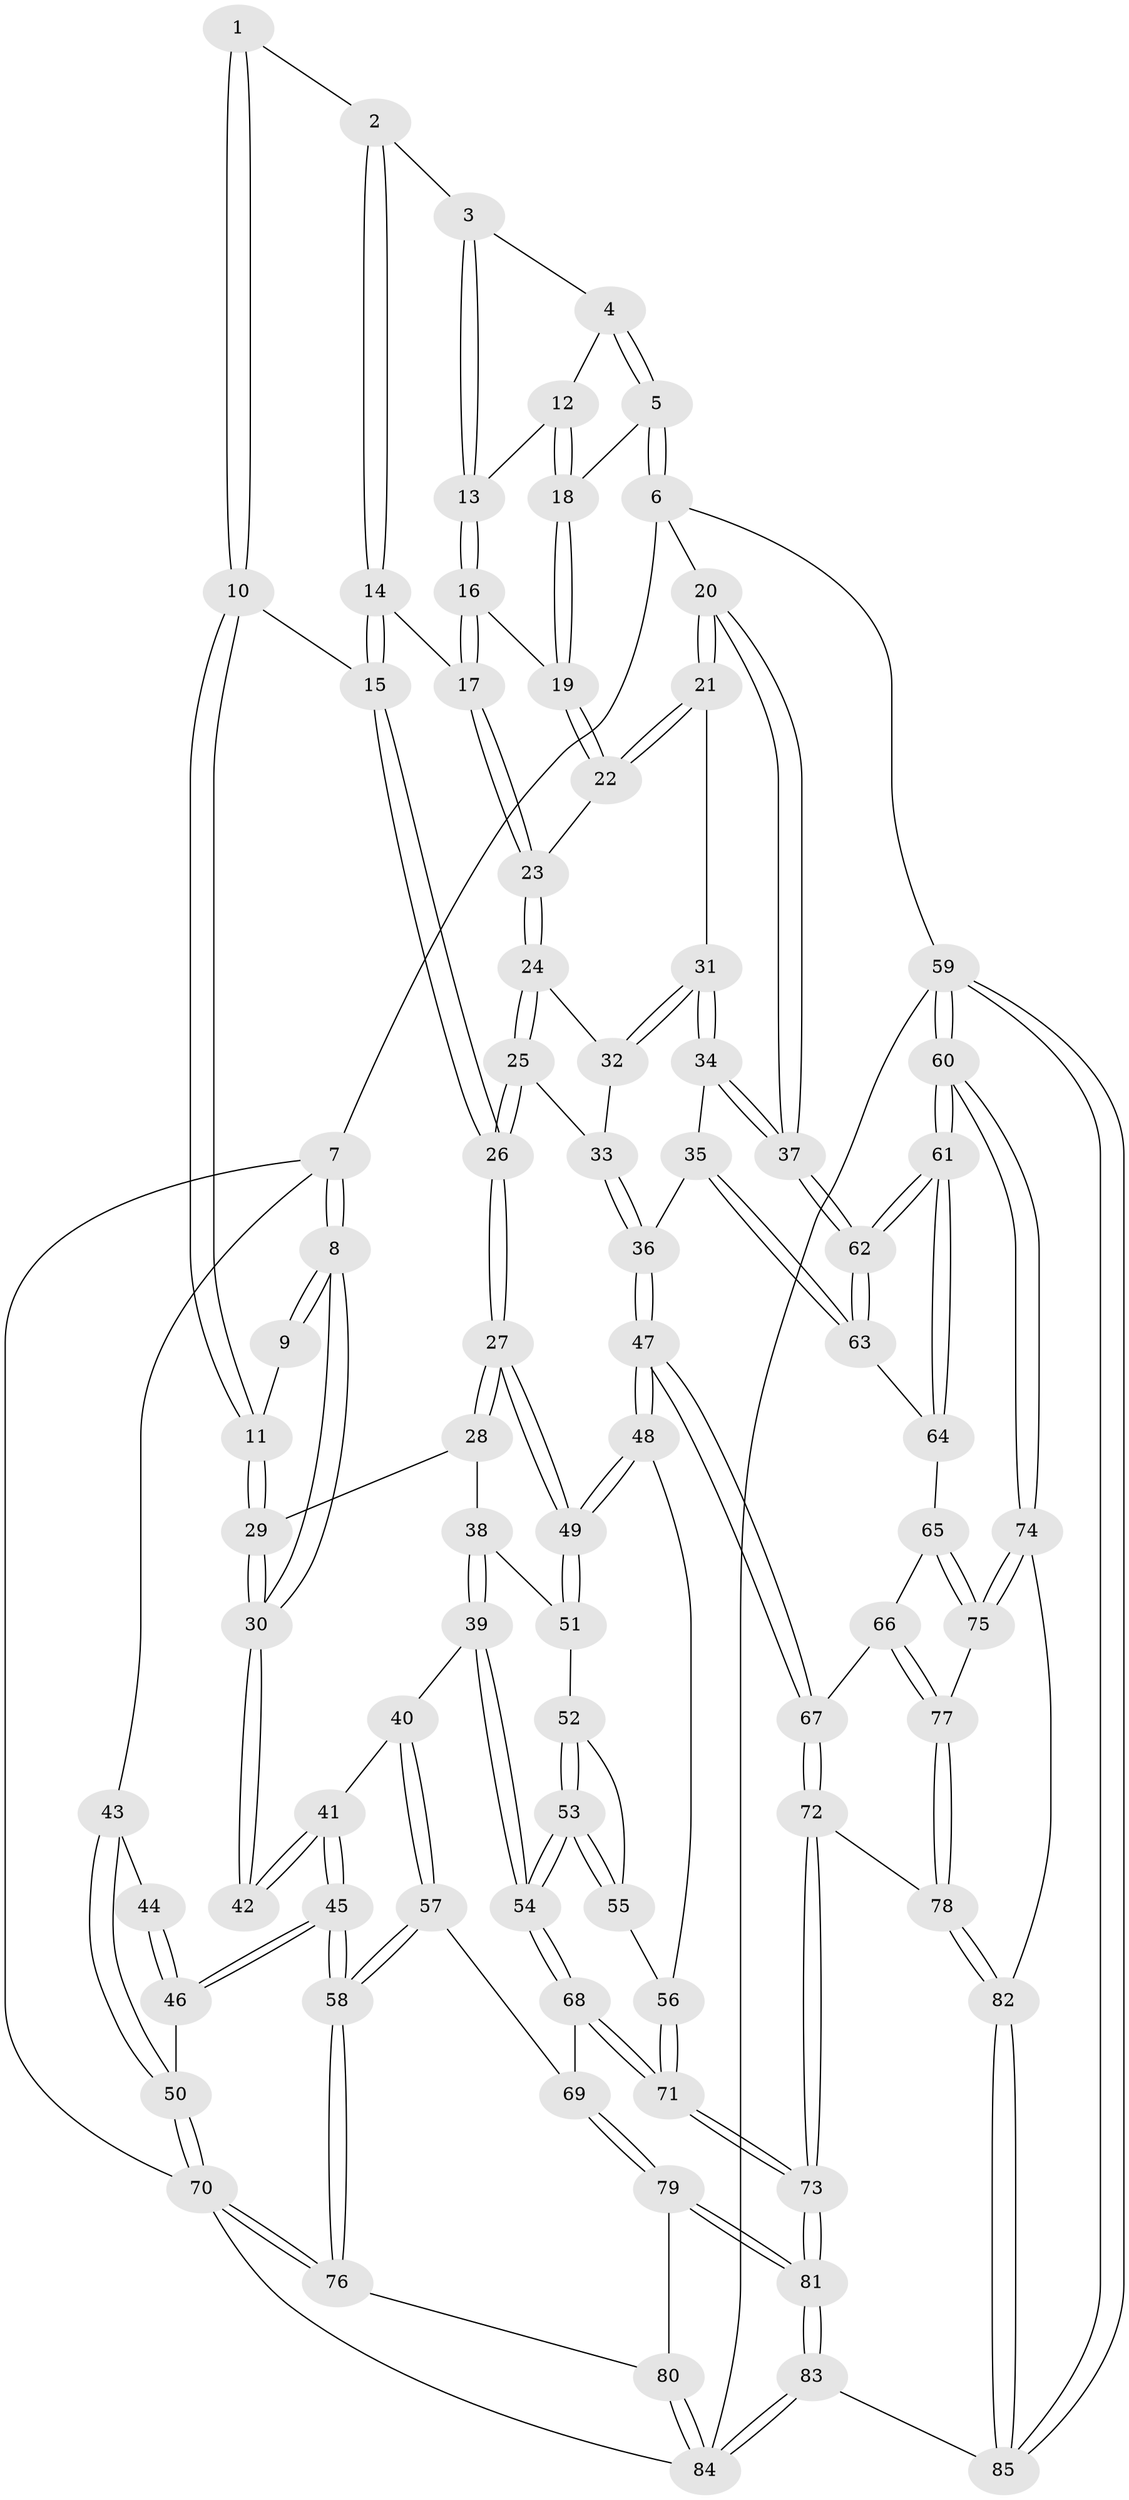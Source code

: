 // coarse degree distribution, {4: 0.29411764705882354, 3: 0.2549019607843137, 5: 0.17647058823529413, 7: 0.0784313725490196, 6: 0.17647058823529413, 2: 0.0196078431372549}
// Generated by graph-tools (version 1.1) at 2025/21/03/04/25 18:21:17]
// undirected, 85 vertices, 209 edges
graph export_dot {
graph [start="1"]
  node [color=gray90,style=filled];
  1 [pos="+0.4468720511765246+0"];
  2 [pos="+0.6995352342916936+0"];
  3 [pos="+0.7356372364648054+0"];
  4 [pos="+0.9133395176768107+0"];
  5 [pos="+1+0"];
  6 [pos="+1+0"];
  7 [pos="+0+0"];
  8 [pos="+0+0"];
  9 [pos="+0.24956225026098308+0"];
  10 [pos="+0.46595647241258265+0.13178448754048092"];
  11 [pos="+0.31049770803329707+0.15023883510133765"];
  12 [pos="+0.8515468024805526+0.06142504068914522"];
  13 [pos="+0.8219955255379453+0.08087300124109553"];
  14 [pos="+0.6542711870611249+0.08044263185255501"];
  15 [pos="+0.5561134418039158+0.15848864358595627"];
  16 [pos="+0.8115962641422362+0.08950445796257715"];
  17 [pos="+0.7366548119162966+0.13376694404028053"];
  18 [pos="+0.893654265519+0.10474631215264989"];
  19 [pos="+0.8964779501905895+0.12200557009917094"];
  20 [pos="+1+0.18220867230386822"];
  21 [pos="+1+0.1929837074734572"];
  22 [pos="+0.9123407074568111+0.17781890409012865"];
  23 [pos="+0.8097874171692199+0.22241597907840896"];
  24 [pos="+0.7998630353283918+0.2797687910532246"];
  25 [pos="+0.6339892537579336+0.34917494799577947"];
  26 [pos="+0.5756861258445956+0.3630679628577187"];
  27 [pos="+0.5710968359563153+0.3713687899200259"];
  28 [pos="+0.2562249879524465+0.26371424318259123"];
  29 [pos="+0.2318947755811736+0.24361537817039128"];
  30 [pos="+0.22665294877193146+0.24499819169071138"];
  31 [pos="+0.8529066696686128+0.34977064943061525"];
  32 [pos="+0.8435284048500676+0.34160847997144744"];
  33 [pos="+0.7615623883262839+0.41440831926945776"];
  34 [pos="+0.8808724841785696+0.3927404170663952"];
  35 [pos="+0.8686031502668328+0.4578765405761756"];
  36 [pos="+0.7623998054160888+0.4448624000287545"];
  37 [pos="+1+0.3663011155414462"];
  38 [pos="+0.35354554091550855+0.43058790509896855"];
  39 [pos="+0.30304094996694403+0.4987103547689834"];
  40 [pos="+0.2494670462680752+0.47615706329074614"];
  41 [pos="+0.2176920452184934+0.435195232931122"];
  42 [pos="+0.20140548131101565+0.2689219807719734"];
  43 [pos="+0+0.22095435953275933"];
  44 [pos="+0.18314785243590692+0.2766687924595113"];
  45 [pos="+0.11196964838555229+0.5595596860405901"];
  46 [pos="+0.04211586520204749+0.4415812204203836"];
  47 [pos="+0.6510410419530909+0.5506909670249531"];
  48 [pos="+0.5869852646714793+0.4504046448330298"];
  49 [pos="+0.5697456423737766+0.3811768117639172"];
  50 [pos="+0+0.43185915107216666"];
  51 [pos="+0.40193645146332213+0.4449474608319132"];
  52 [pos="+0.4019768081726714+0.45713337830905093"];
  53 [pos="+0.3341087397217172+0.592440863111573"];
  54 [pos="+0.3280379986988544+0.5985099737487013"];
  55 [pos="+0.4255320520866912+0.5294392584867346"];
  56 [pos="+0.4690434347740294+0.5388955377725432"];
  57 [pos="+0.17191365292483557+0.6270193646672019"];
  58 [pos="+0.1250470795183651+0.6252630878631847"];
  59 [pos="+1+1"];
  60 [pos="+1+0.71223138594931"];
  61 [pos="+1+0.6973204198220629"];
  62 [pos="+1+0.4686502805221019"];
  63 [pos="+0.8699068845907193+0.4722903903309032"];
  64 [pos="+0.8676649717174976+0.49736879633323783"];
  65 [pos="+0.8288068301914463+0.5463298361208682"];
  66 [pos="+0.7596257262689602+0.5703905702216817"];
  67 [pos="+0.6543342064766361+0.5595598748438753"];
  68 [pos="+0.319491250476129+0.6371096396871054"];
  69 [pos="+0.2241604460381406+0.6391814186496361"];
  70 [pos="+0+0.8714767949530808"];
  71 [pos="+0.43905778592458194+0.7476318410395268"];
  72 [pos="+0.571012911471597+0.7848345040736799"];
  73 [pos="+0.5011280088562041+0.8341085308104302"];
  74 [pos="+1+0.7427562020991779"];
  75 [pos="+0.9650200039105711+0.7195044413968097"];
  76 [pos="+0+0.7942497115994902"];
  77 [pos="+0.8323365741853558+0.7226525548340003"];
  78 [pos="+0.7112606015815706+0.7937581815335796"];
  79 [pos="+0.2301867525296022+0.8494427633753425"];
  80 [pos="+0.15263388445620193+0.8568149403918963"];
  81 [pos="+0.47886749740674983+0.8980245239466095"];
  82 [pos="+0.8542430904445221+0.919293542651521"];
  83 [pos="+0.48970587104812335+1"];
  84 [pos="+0.24616850727928818+1"];
  85 [pos="+0.8299290429222304+1"];
  1 -- 2;
  1 -- 10;
  1 -- 10;
  2 -- 3;
  2 -- 14;
  2 -- 14;
  3 -- 4;
  3 -- 13;
  3 -- 13;
  4 -- 5;
  4 -- 5;
  4 -- 12;
  5 -- 6;
  5 -- 6;
  5 -- 18;
  6 -- 7;
  6 -- 20;
  6 -- 59;
  7 -- 8;
  7 -- 8;
  7 -- 43;
  7 -- 70;
  8 -- 9;
  8 -- 9;
  8 -- 30;
  8 -- 30;
  9 -- 11;
  10 -- 11;
  10 -- 11;
  10 -- 15;
  11 -- 29;
  11 -- 29;
  12 -- 13;
  12 -- 18;
  12 -- 18;
  13 -- 16;
  13 -- 16;
  14 -- 15;
  14 -- 15;
  14 -- 17;
  15 -- 26;
  15 -- 26;
  16 -- 17;
  16 -- 17;
  16 -- 19;
  17 -- 23;
  17 -- 23;
  18 -- 19;
  18 -- 19;
  19 -- 22;
  19 -- 22;
  20 -- 21;
  20 -- 21;
  20 -- 37;
  20 -- 37;
  21 -- 22;
  21 -- 22;
  21 -- 31;
  22 -- 23;
  23 -- 24;
  23 -- 24;
  24 -- 25;
  24 -- 25;
  24 -- 32;
  25 -- 26;
  25 -- 26;
  25 -- 33;
  26 -- 27;
  26 -- 27;
  27 -- 28;
  27 -- 28;
  27 -- 49;
  27 -- 49;
  28 -- 29;
  28 -- 38;
  29 -- 30;
  29 -- 30;
  30 -- 42;
  30 -- 42;
  31 -- 32;
  31 -- 32;
  31 -- 34;
  31 -- 34;
  32 -- 33;
  33 -- 36;
  33 -- 36;
  34 -- 35;
  34 -- 37;
  34 -- 37;
  35 -- 36;
  35 -- 63;
  35 -- 63;
  36 -- 47;
  36 -- 47;
  37 -- 62;
  37 -- 62;
  38 -- 39;
  38 -- 39;
  38 -- 51;
  39 -- 40;
  39 -- 54;
  39 -- 54;
  40 -- 41;
  40 -- 57;
  40 -- 57;
  41 -- 42;
  41 -- 42;
  41 -- 45;
  41 -- 45;
  43 -- 44;
  43 -- 50;
  43 -- 50;
  44 -- 46;
  44 -- 46;
  45 -- 46;
  45 -- 46;
  45 -- 58;
  45 -- 58;
  46 -- 50;
  47 -- 48;
  47 -- 48;
  47 -- 67;
  47 -- 67;
  48 -- 49;
  48 -- 49;
  48 -- 56;
  49 -- 51;
  49 -- 51;
  50 -- 70;
  50 -- 70;
  51 -- 52;
  52 -- 53;
  52 -- 53;
  52 -- 55;
  53 -- 54;
  53 -- 54;
  53 -- 55;
  53 -- 55;
  54 -- 68;
  54 -- 68;
  55 -- 56;
  56 -- 71;
  56 -- 71;
  57 -- 58;
  57 -- 58;
  57 -- 69;
  58 -- 76;
  58 -- 76;
  59 -- 60;
  59 -- 60;
  59 -- 85;
  59 -- 85;
  59 -- 84;
  60 -- 61;
  60 -- 61;
  60 -- 74;
  60 -- 74;
  61 -- 62;
  61 -- 62;
  61 -- 64;
  61 -- 64;
  62 -- 63;
  62 -- 63;
  63 -- 64;
  64 -- 65;
  65 -- 66;
  65 -- 75;
  65 -- 75;
  66 -- 67;
  66 -- 77;
  66 -- 77;
  67 -- 72;
  67 -- 72;
  68 -- 69;
  68 -- 71;
  68 -- 71;
  69 -- 79;
  69 -- 79;
  70 -- 76;
  70 -- 76;
  70 -- 84;
  71 -- 73;
  71 -- 73;
  72 -- 73;
  72 -- 73;
  72 -- 78;
  73 -- 81;
  73 -- 81;
  74 -- 75;
  74 -- 75;
  74 -- 82;
  75 -- 77;
  76 -- 80;
  77 -- 78;
  77 -- 78;
  78 -- 82;
  78 -- 82;
  79 -- 80;
  79 -- 81;
  79 -- 81;
  80 -- 84;
  80 -- 84;
  81 -- 83;
  81 -- 83;
  82 -- 85;
  82 -- 85;
  83 -- 84;
  83 -- 84;
  83 -- 85;
}
